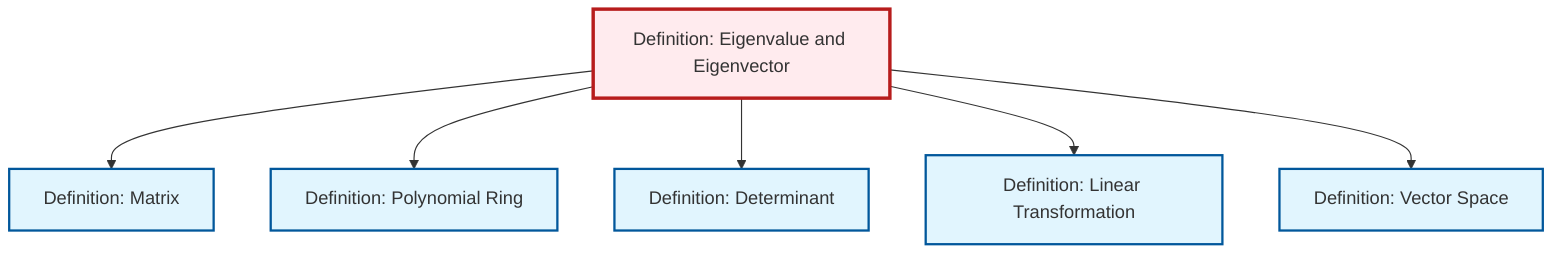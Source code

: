 graph TD
    classDef definition fill:#e1f5fe,stroke:#01579b,stroke-width:2px
    classDef theorem fill:#f3e5f5,stroke:#4a148c,stroke-width:2px
    classDef axiom fill:#fff3e0,stroke:#e65100,stroke-width:2px
    classDef example fill:#e8f5e9,stroke:#1b5e20,stroke-width:2px
    classDef current fill:#ffebee,stroke:#b71c1c,stroke-width:3px
    def-linear-transformation["Definition: Linear Transformation"]:::definition
    def-polynomial-ring["Definition: Polynomial Ring"]:::definition
    def-vector-space["Definition: Vector Space"]:::definition
    def-eigenvalue-eigenvector["Definition: Eigenvalue and Eigenvector"]:::definition
    def-matrix["Definition: Matrix"]:::definition
    def-determinant["Definition: Determinant"]:::definition
    def-eigenvalue-eigenvector --> def-matrix
    def-eigenvalue-eigenvector --> def-polynomial-ring
    def-eigenvalue-eigenvector --> def-determinant
    def-eigenvalue-eigenvector --> def-linear-transformation
    def-eigenvalue-eigenvector --> def-vector-space
    class def-eigenvalue-eigenvector current